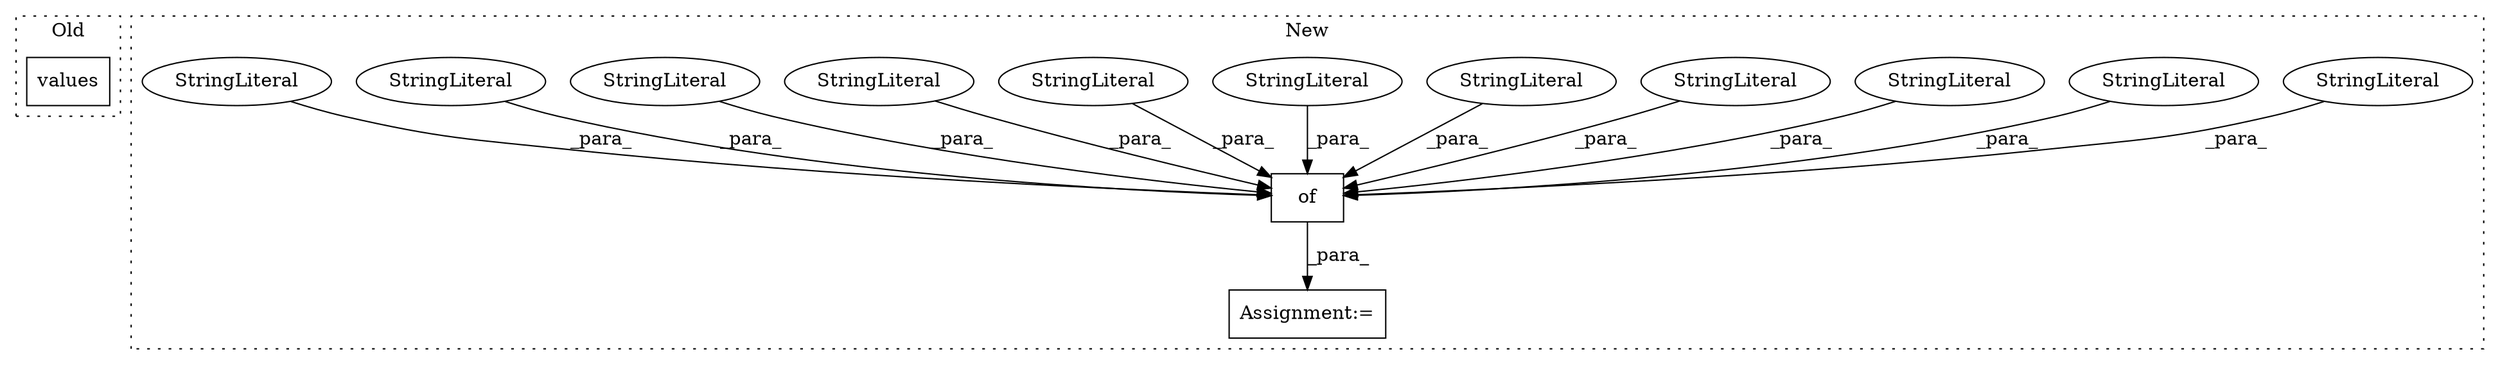 digraph G {
subgraph cluster0 {
1 [label="values" a="32" s="29126" l="8" shape="box"];
label = "Old";
style="dotted";
}
subgraph cluster1 {
2 [label="of" a="32" s="24199,24371" l="3,1" shape="box"];
3 [label="Assignment:=" a="7" s="24194" l="1" shape="box"];
4 [label="StringLiteral" a="45" s="24248" l="4" shape="ellipse"];
5 [label="StringLiteral" a="45" s="24288" l="17" shape="ellipse"];
6 [label="StringLiteral" a="45" s="24330" l="5" shape="ellipse"];
7 [label="StringLiteral" a="45" s="24265" l="4" shape="ellipse"];
8 [label="StringLiteral" a="45" s="24359" l="12" shape="ellipse"];
9 [label="StringLiteral" a="45" s="24312" l="17" shape="ellipse"];
10 [label="StringLiteral" a="45" s="24231" l="4" shape="ellipse"];
11 [label="StringLiteral" a="45" s="24202" l="3" shape="ellipse"];
12 [label="StringLiteral" a="45" s="24236" l="11" shape="ellipse"];
13 [label="StringLiteral" a="45" s="24219" l="11" shape="ellipse"];
14 [label="StringLiteral" a="45" s="24214" l="4" shape="ellipse"];
label = "New";
style="dotted";
}
2 -> 3 [label="_para_"];
4 -> 2 [label="_para_"];
5 -> 2 [label="_para_"];
6 -> 2 [label="_para_"];
7 -> 2 [label="_para_"];
8 -> 2 [label="_para_"];
9 -> 2 [label="_para_"];
10 -> 2 [label="_para_"];
11 -> 2 [label="_para_"];
12 -> 2 [label="_para_"];
13 -> 2 [label="_para_"];
14 -> 2 [label="_para_"];
}